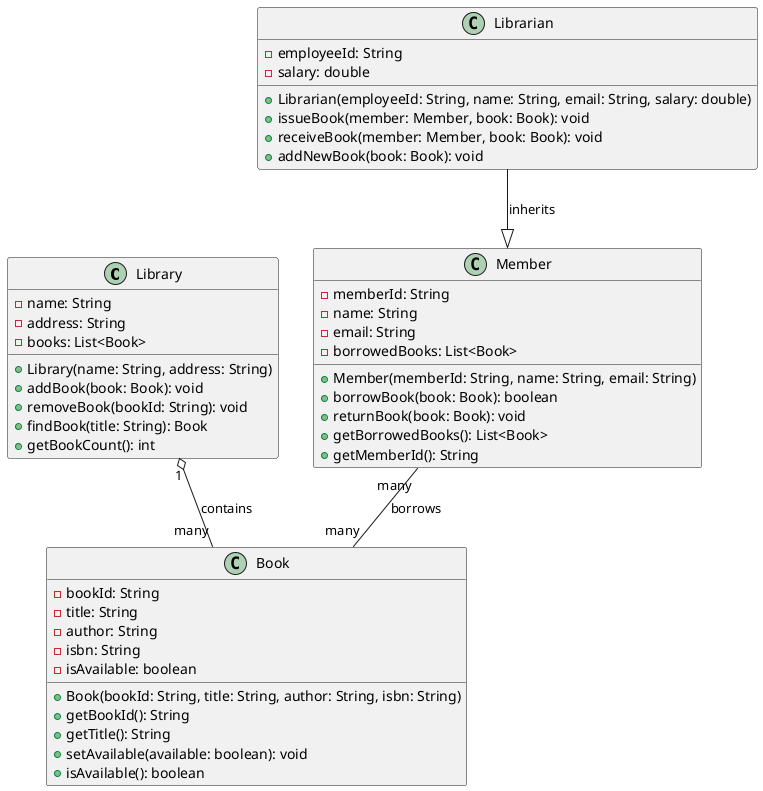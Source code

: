 @startuml Library System

class Library {
  - name: String
  - address: String
  - books: List<Book>
  + Library(name: String, address: String)
  + addBook(book: Book): void
  + removeBook(bookId: String): void
  + findBook(title: String): Book
  + getBookCount(): int
}

class Book {
  - bookId: String
  - title: String
  - author: String
  - isbn: String
  - isAvailable: boolean
  + Book(bookId: String, title: String, author: String, isbn: String)
  + getBookId(): String
  + getTitle(): String
  + setAvailable(available: boolean): void
  + isAvailable(): boolean
}

class Member {
  - memberId: String
  - name: String
  - email: String
  - borrowedBooks: List<Book>
  + Member(memberId: String, name: String, email: String)
  + borrowBook(book: Book): boolean
  + returnBook(book: Book): void
  + getBorrowedBooks(): List<Book>
  + getMemberId(): String
}

class Librarian {
  - employeeId: String
  - salary: double
  + Librarian(employeeId: String, name: String, email: String, salary: double)
  + issueBook(member: Member, book: Book): void
  + receiveBook(member: Member, book: Book): void
  + addNewBook(book: Book): void
}

Library "1" o-- "many" Book : contains
Member "many" -- "many" Book : borrows
Librarian --|> Member : inherits

@enduml

